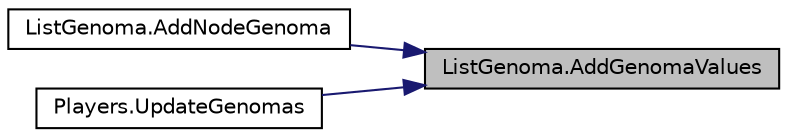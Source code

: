 digraph "ListGenoma.AddGenomaValues"
{
 // LATEX_PDF_SIZE
  edge [fontname="Helvetica",fontsize="10",labelfontname="Helvetica",labelfontsize="10"];
  node [fontname="Helvetica",fontsize="10",shape=record];
  rankdir="RL";
  Node1 [label="ListGenoma.AddGenomaValues",height=0.2,width=0.4,color="black", fillcolor="grey75", style="filled", fontcolor="black",tooltip="AddGenomaValues() se usa para agregar valores random a los genes."];
  Node1 -> Node2 [dir="back",color="midnightblue",fontsize="10",style="solid",fontname="Helvetica"];
  Node2 [label="ListGenoma.AddNodeGenoma",height=0.2,width=0.4,color="black", fillcolor="white", style="filled",URL="$class_list_genoma.html#a1dc41c3894c21324fc4f59caac858ab3",tooltip="AddNodeGenoma se usa para anadir nuevos individuos a la lista de la poblacion."];
  Node1 -> Node3 [dir="back",color="midnightblue",fontsize="10",style="solid",fontname="Helvetica"];
  Node3 [label="Players.UpdateGenomas",height=0.2,width=0.4,color="black", fillcolor="white", style="filled",URL="$class_players.html#a06f5916911912d6b3dc9bbf8e694248c",tooltip=" "];
}

